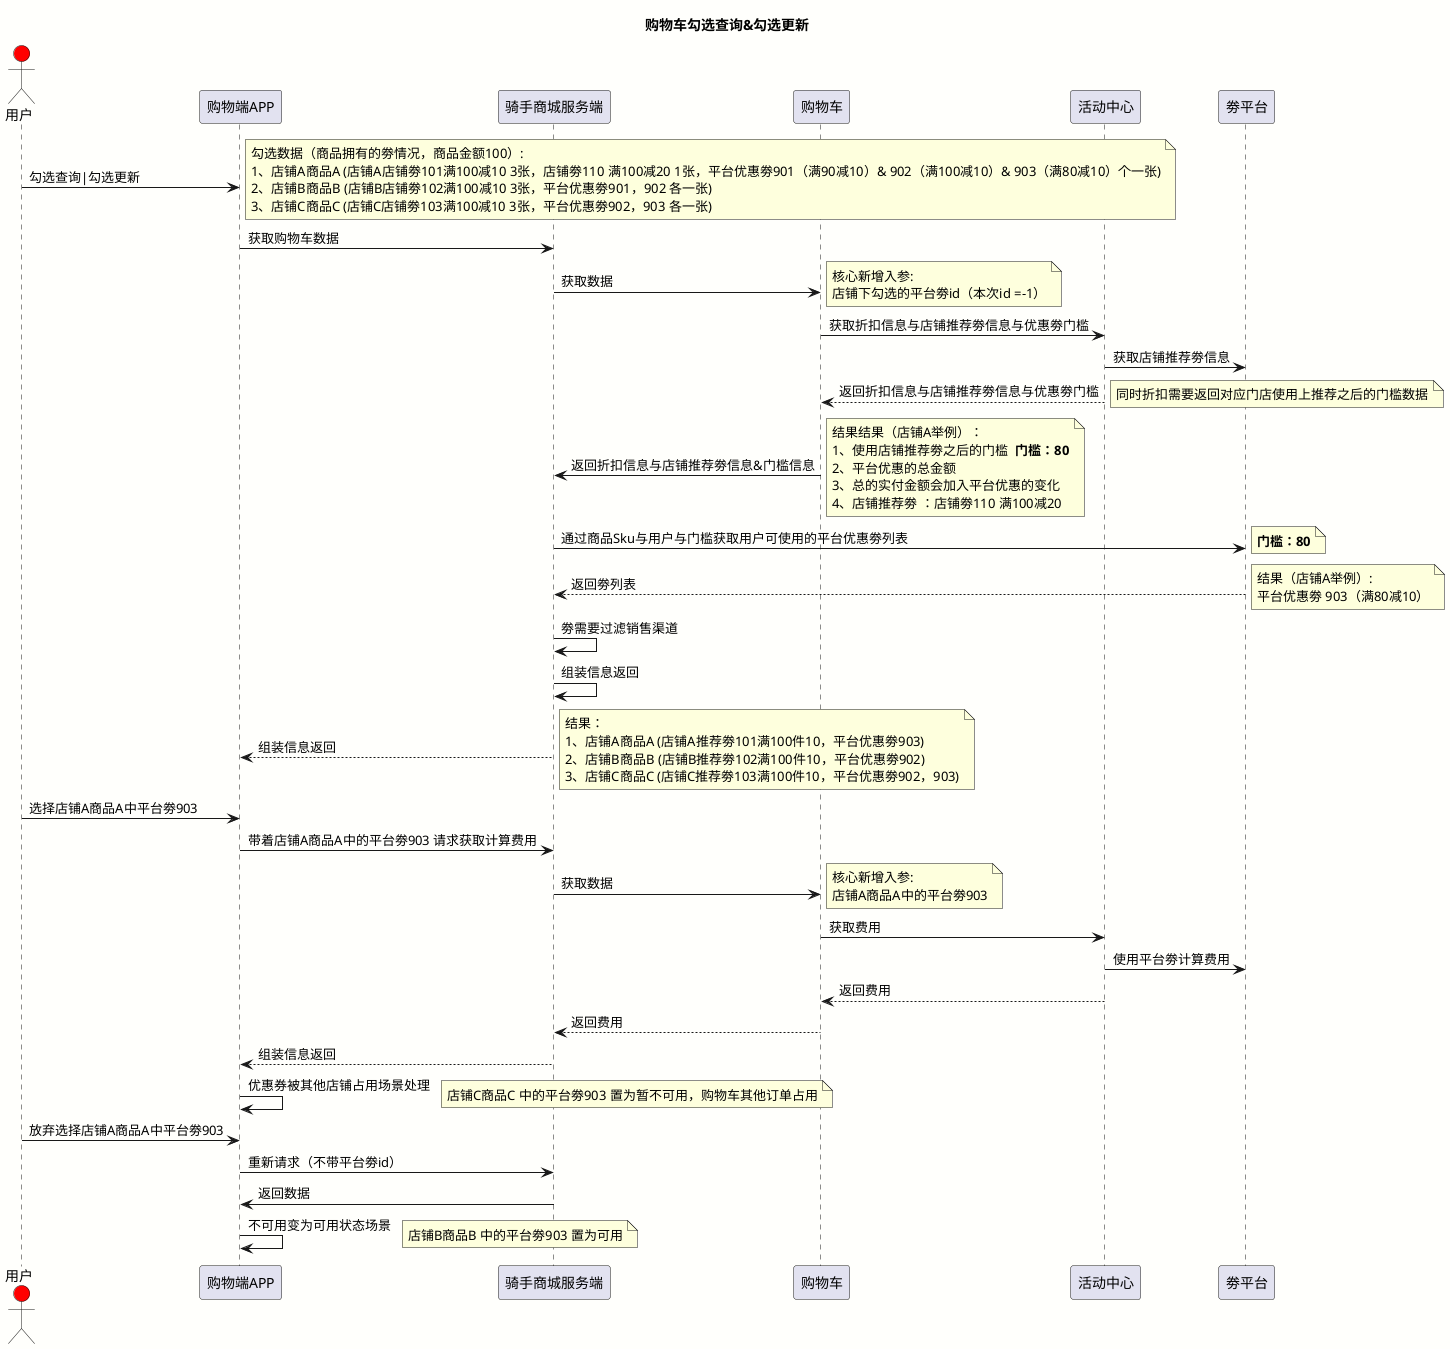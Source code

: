 @startuml
skinparam backgroundColor #FFFFFC
title 购物车勾选查询&勾选更新
actor 用户 #red

用户 -> 购物端APP: 勾选查询|勾选更新
note right
勾选数据（商品拥有的劵情况，商品金额100）:
1、店铺A商品A (店铺A店铺劵101满100减10 3张，店铺劵110 满100减20 1张，平台优惠劵901（满90减10）& 902（满100减10）& 903（满80减10）个一张)
2、店铺B商品B (店铺B店铺劵102满100减10 3张，平台优惠劵901，902 各一张)
3、店铺C商品C (店铺C店铺劵103满100减10 3张，平台优惠劵902，903 各一张)
end note
购物端APP -> 骑手商城服务端 : 获取购物车数据

骑手商城服务端 -> 购物车 : 获取数据
note right
核心新增入参:
店铺下勾选的平台劵id（本次id =-1）
end note

购物车 -> 活动中心 : 获取折扣信息与店铺推荐劵信息与优惠劵门槛
活动中心 -> 劵平台 : 获取店铺推荐劵信息
活动中心 --> 购物车 : 返回折扣信息与店铺推荐劵信息与优惠劵门槛
note right : 同时折扣需要返回对应门店使用上推荐之后的门槛数据

购物车 -> 骑手商城服务端 : 返回折扣信息与店铺推荐劵信息&门槛信息
note right
结果结果（店铺A举例）：
1、使用店铺推荐劵之后的门槛  <b>门槛：80
2、平台优惠的总金额
3、总的实付金额会加入平台优惠的变化
4、店铺推荐劵 ：店铺劵110 满100减20
end note

骑手商城服务端 -> 劵平台 : 通过商品Sku与用户与门槛获取用户可使用的平台优惠劵列表
note right : <b>门槛：80
劵平台 --> 骑手商城服务端: 返回劵列表
note right
结果（店铺A举例）:
平台优惠劵 903（满80减10）
end note

骑手商城服务端 -> 骑手商城服务端 : 劵需要过滤销售渠道
骑手商城服务端 -> 骑手商城服务端 : 组装信息返回
骑手商城服务端 -->购物端APP : 组装信息返回
note right
结果：
1、店铺A商品A (店铺A推荐劵101满100件10，平台优惠劵903)
2、店铺B商品B (店铺B推荐劵102满100件10，平台优惠劵902)
3、店铺C商品C (店铺C推荐劵103满100件10，平台优惠劵902，903)
end note
用户 -> 购物端APP: 选择店铺A商品A中平台劵903
购物端APP -> 骑手商城服务端 : 带着店铺A商品A中的平台劵903 请求获取计算费用

骑手商城服务端 -> 购物车 : 获取数据
note right
核心新增入参:
店铺A商品A中的平台劵903
end note

购物车 -> 活动中心 : 获取费用
活动中心 -> 劵平台 : 使用平台劵计算费用
活动中心 --> 购物车 : 返回费用
购物车 --> 骑手商城服务端 : 返回费用
骑手商城服务端 -->购物端APP : 组装信息返回
购物端APP -> 购物端APP: 优惠券被其他店铺占用场景处理
note right :店铺C商品C 中的平台劵903 置为暂不可用，购物车其他订单占用



用户 -> 购物端APP: 放弃选择店铺A商品A中平台劵903
购物端APP -> 骑手商城服务端 : 重新请求（不带平台劵id）
骑手商城服务端 -> 购物端APP : 返回数据
购物端APP -> 购物端APP : 不可用变为可用状态场景
note right :店铺B商品B 中的平台劵903 置为可用


@enduml